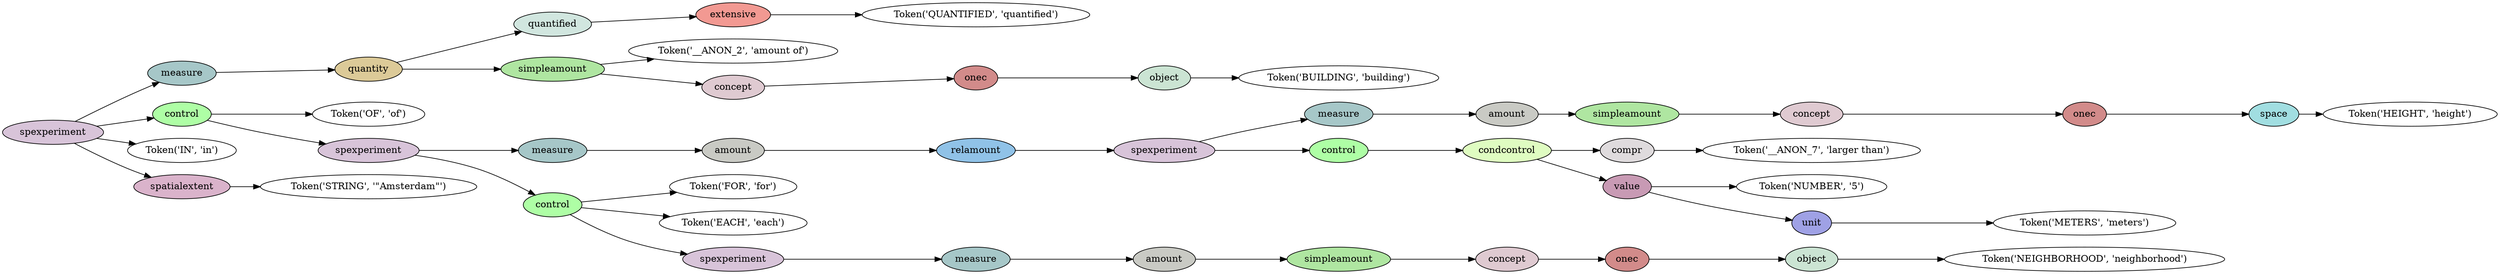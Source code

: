 digraph G {
rankdir=LR;
0 [label="Token('QUANTIFIED', 'quantified')"];
1 [fillcolor="#f29992", label=extensive, style=filled];
1 -> 0;
2 [fillcolor="#d1e6df", label=quantified, style=filled];
2 -> 1;
3 [label="Token('__ANON_2', 'amount of')"];
4 [label="Token('BUILDING', 'building')"];
5 [fillcolor="#cbe4d3", label=object, style=filled];
5 -> 4;
6 [fillcolor="#d28b8a", label=onec, style=filled];
6 -> 5;
7 [fillcolor="#dfcad1", label=concept, style=filled];
7 -> 6;
8 [fillcolor="#afe6a1", label=simpleamount, style=filled];
8 -> 3;
8 -> 7;
9 [fillcolor="#dcca98", label=quantity, style=filled];
9 -> 2;
9 -> 8;
10 [fillcolor="#a6c7c8", label=measure, style=filled];
10 -> 9;
11 [label="Token('OF', 'of')"];
12 [label="Token('HEIGHT', 'height')"];
13 [fillcolor="#a1dee1", label=space, style=filled];
13 -> 12;
14 [fillcolor="#d28b8a", label=onec, style=filled];
14 -> 13;
15 [fillcolor="#dfcad1", label=concept, style=filled];
15 -> 14;
16 [fillcolor="#afe6a1", label=simpleamount, style=filled];
16 -> 15;
17 [fillcolor="#c9cac4", label=amount, style=filled];
17 -> 16;
18 [fillcolor="#a6c7c8", label=measure, style=filled];
18 -> 17;
19 [label="Token('__ANON_7', 'larger than')"];
20 [fillcolor="#dfdbdd", label=compr, style=filled];
20 -> 19;
21 [label="Token('NUMBER', '5')"];
22 [label="Token('METERS', 'meters')"];
23 [fillcolor="#9fa1e5", label=unit, style=filled];
23 -> 22;
24 [fillcolor="#c89ab4", label=value, style=filled];
24 -> 21;
24 -> 23;
25 [fillcolor="#dffcc1", label=condcontrol, style=filled];
25 -> 20;
25 -> 24;
26 [fillcolor="#aefea5", label=control, style=filled];
26 -> 25;
27 [fillcolor="#d8c4d9", label=spexperiment, style=filled];
27 -> 18;
27 -> 26;
28 [fillcolor="#90c2e7", label=relamount, style=filled];
28 -> 27;
29 [fillcolor="#c9cac4", label=amount, style=filled];
29 -> 28;
30 [fillcolor="#a6c7c8", label=measure, style=filled];
30 -> 29;
31 [label="Token('FOR', 'for')"];
32 [label="Token('EACH', 'each')"];
33 [label="Token('NEIGHBORHOOD', 'neighborhood')"];
34 [fillcolor="#cbe4d3", label=object, style=filled];
34 -> 33;
35 [fillcolor="#d28b8a", label=onec, style=filled];
35 -> 34;
36 [fillcolor="#dfcad1", label=concept, style=filled];
36 -> 35;
37 [fillcolor="#afe6a1", label=simpleamount, style=filled];
37 -> 36;
38 [fillcolor="#c9cac4", label=amount, style=filled];
38 -> 37;
39 [fillcolor="#a6c7c8", label=measure, style=filled];
39 -> 38;
40 [fillcolor="#d8c4d9", label=spexperiment, style=filled];
40 -> 39;
41 [fillcolor="#aefea5", label=control, style=filled];
41 -> 31;
41 -> 32;
41 -> 40;
42 [fillcolor="#d8c4d9", label=spexperiment, style=filled];
42 -> 30;
42 -> 41;
43 [fillcolor="#aefea5", label=control, style=filled];
43 -> 11;
43 -> 42;
44 [label="Token('IN', 'in')"];
45 [label="Token('STRING', '\"Amsterdam\"')"];
46 [fillcolor="#dab3cb", label=spatialextent, style=filled];
46 -> 45;
47 [fillcolor="#d8c4d9", label=spexperiment, style=filled];
47 -> 10;
47 -> 43;
47 -> 44;
47 -> 46;
}
